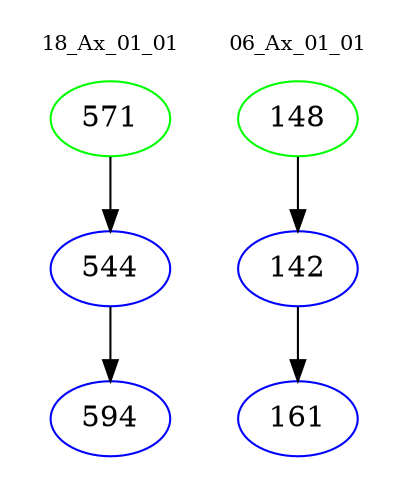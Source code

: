 digraph{
subgraph cluster_0 {
color = white
label = "18_Ax_01_01";
fontsize=10;
T0_571 [label="571", color="green"]
T0_571 -> T0_544 [color="black"]
T0_544 [label="544", color="blue"]
T0_544 -> T0_594 [color="black"]
T0_594 [label="594", color="blue"]
}
subgraph cluster_1 {
color = white
label = "06_Ax_01_01";
fontsize=10;
T1_148 [label="148", color="green"]
T1_148 -> T1_142 [color="black"]
T1_142 [label="142", color="blue"]
T1_142 -> T1_161 [color="black"]
T1_161 [label="161", color="blue"]
}
}
